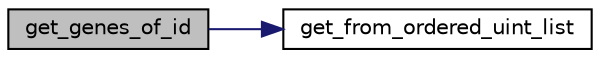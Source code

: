 digraph "get_genes_of_id"
{
 // LATEX_PDF_SIZE
  edge [fontname="Helvetica",fontsize="10",labelfontname="Helvetica",labelfontsize="10"];
  node [fontname="Helvetica",fontsize="10",shape=record];
  rankdir="LR";
  Node1 [label="get_genes_of_id",height=0.2,width=0.4,color="black", fillcolor="grey75", style="filled", fontcolor="black",tooltip="Returns the alleles at each marker of the genotype with a given id."];
  Node1 -> Node2 [color="midnightblue",fontsize="10",style="solid",fontname="Helvetica"];
  Node2 [label="get_from_ordered_uint_list",height=0.2,width=0.4,color="black", fillcolor="white", style="filled",URL="$group__supporters.html#gaa6943b0633c1744bacad62ab2bf68ebd",tooltip="Returns the located index in an array of integers where the integer is target."];
}

